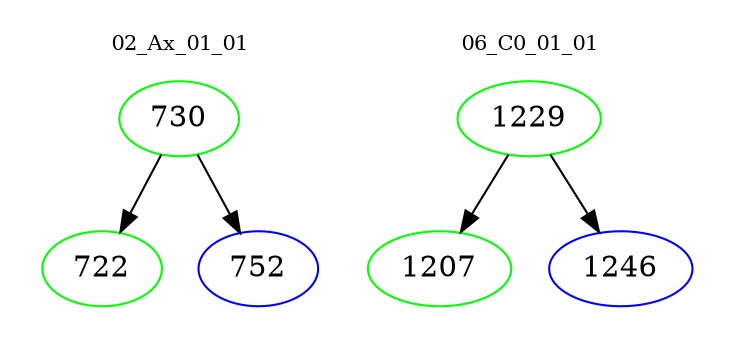 digraph{
subgraph cluster_0 {
color = white
label = "02_Ax_01_01";
fontsize=10;
T0_730 [label="730", color="green"]
T0_730 -> T0_722 [color="black"]
T0_722 [label="722", color="green"]
T0_730 -> T0_752 [color="black"]
T0_752 [label="752", color="blue"]
}
subgraph cluster_1 {
color = white
label = "06_C0_01_01";
fontsize=10;
T1_1229 [label="1229", color="green"]
T1_1229 -> T1_1207 [color="black"]
T1_1207 [label="1207", color="green"]
T1_1229 -> T1_1246 [color="black"]
T1_1246 [label="1246", color="blue"]
}
}
